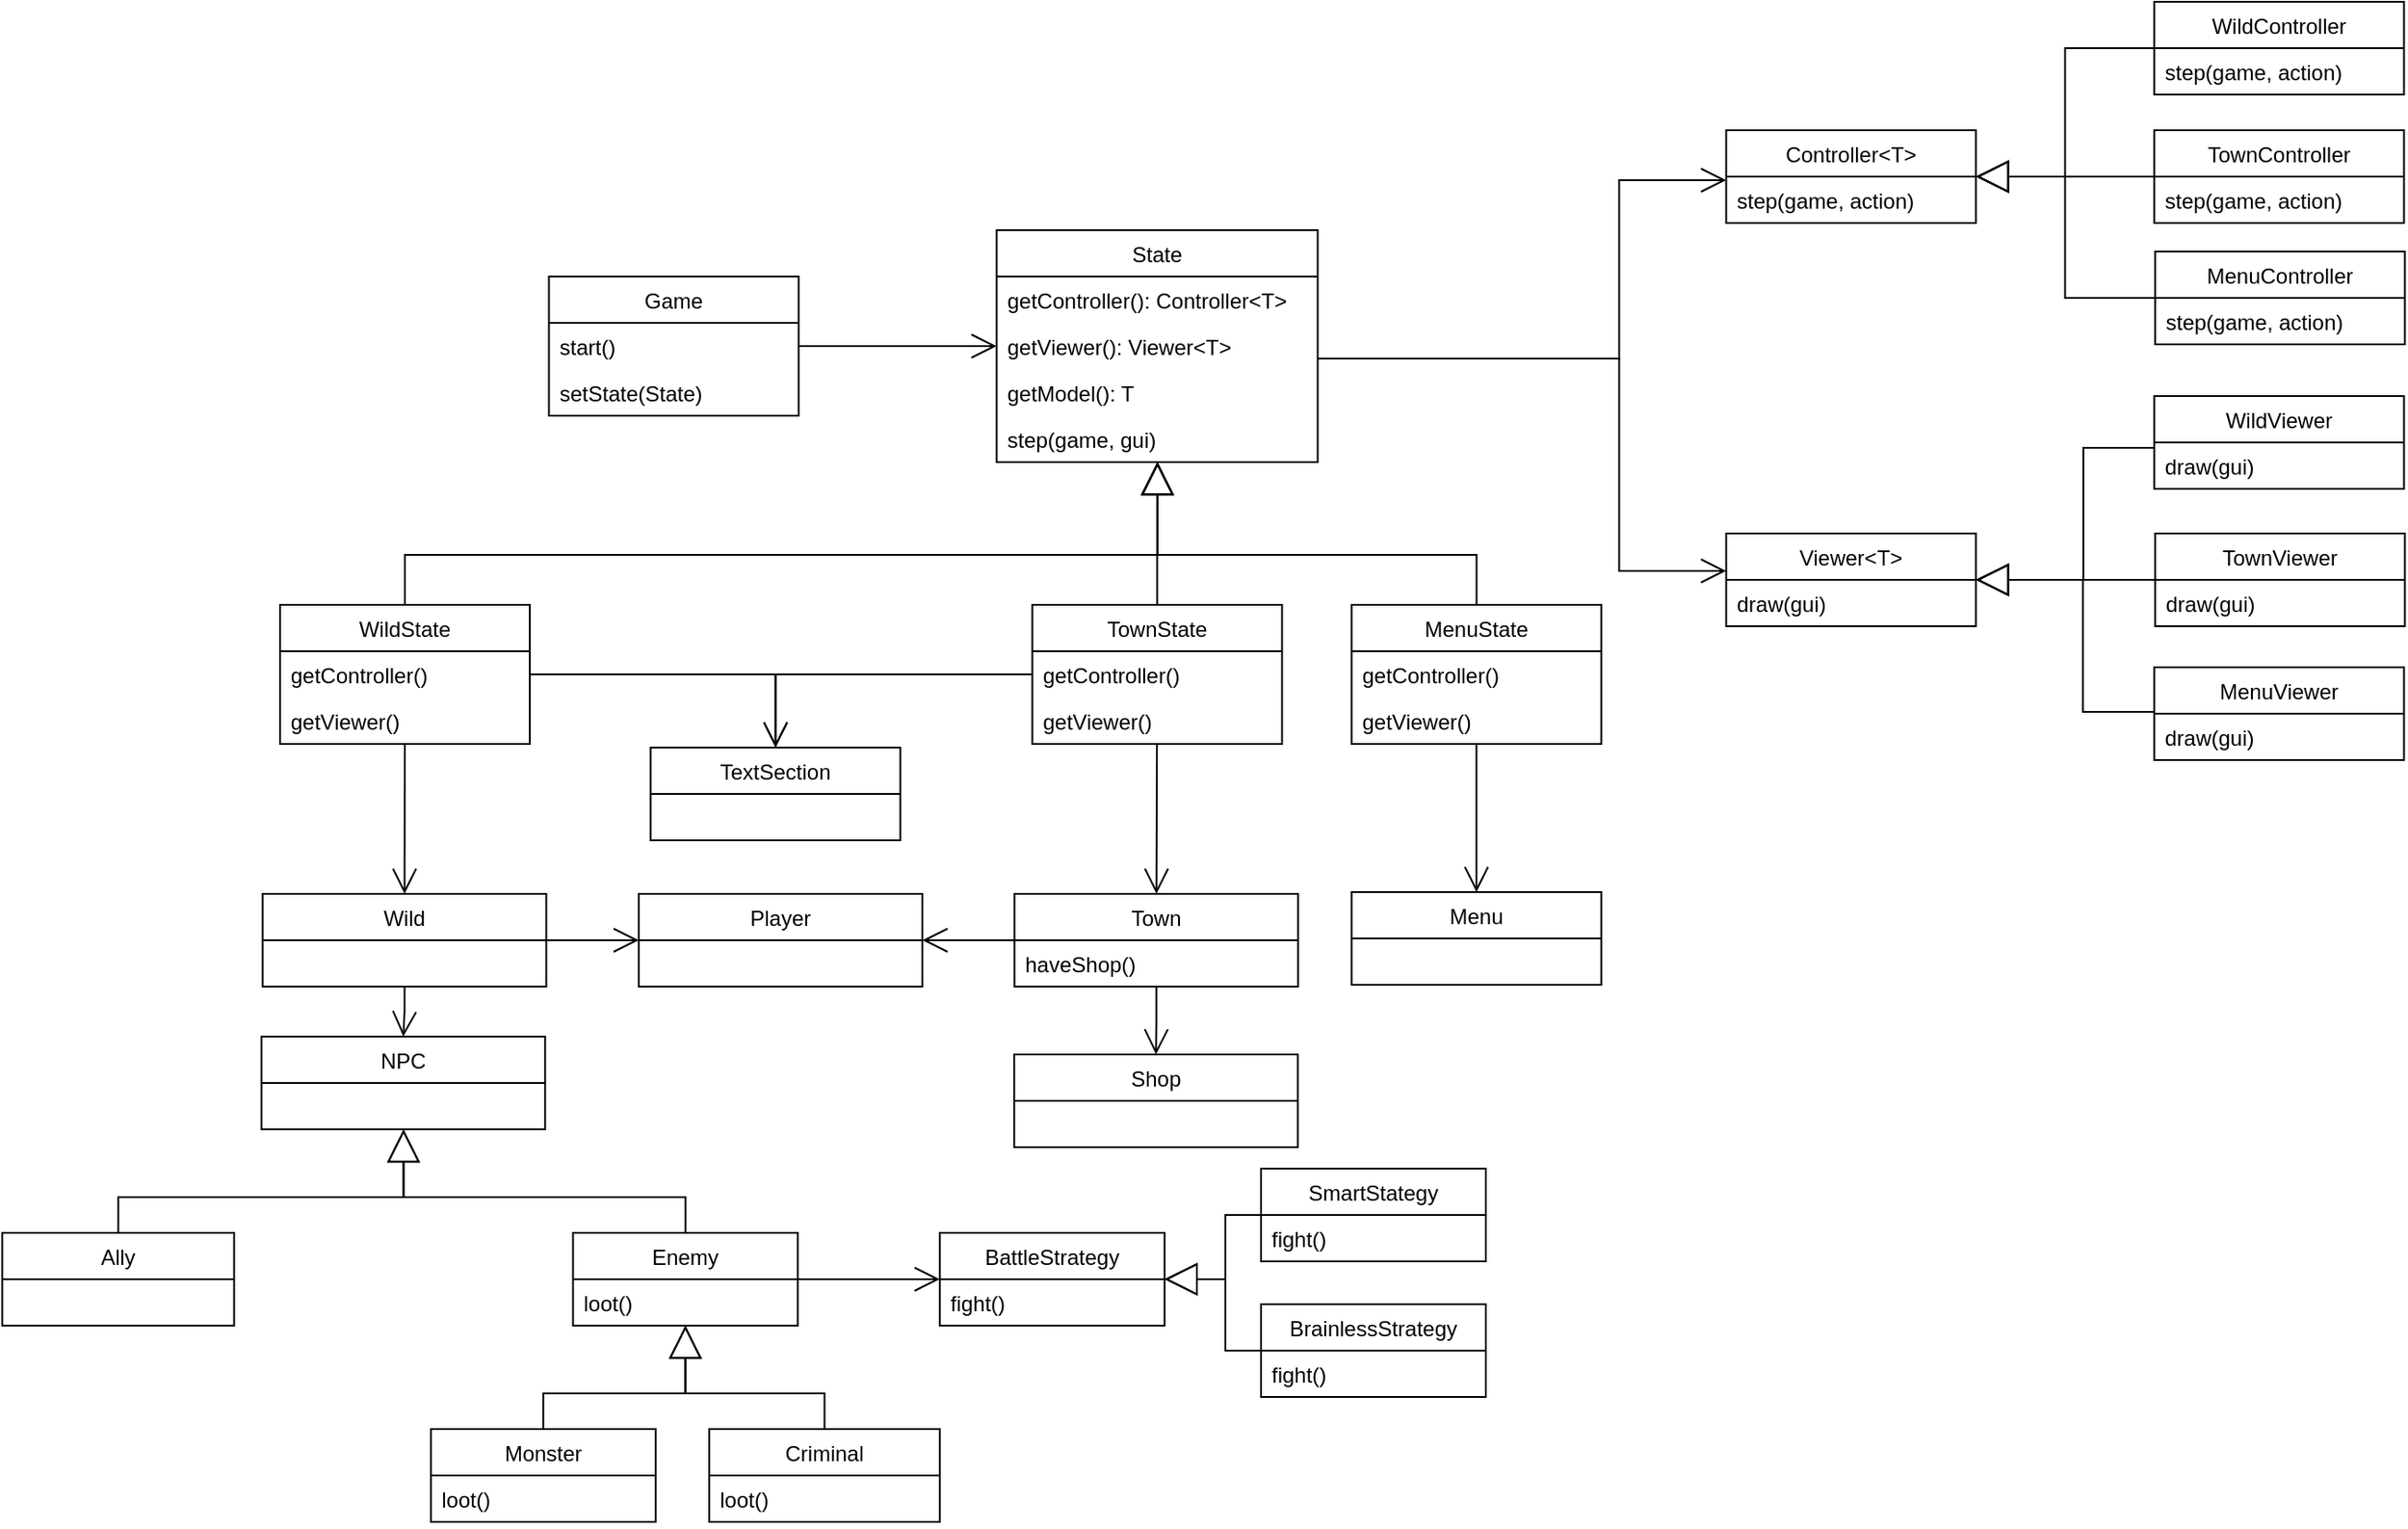 <mxfile version="20.6.0" type="device"><diagram id="C0NIx9-zeGw-J1NK4JFa" name="Page-1"><mxGraphModel dx="2475" dy="758" grid="1" gridSize="10" guides="1" tooltips="1" connect="1" arrows="1" fold="1" page="1" pageScale="1" pageWidth="827" pageHeight="1169" math="0" shadow="0"><root><mxCell id="0"/><mxCell id="1" parent="0"/><mxCell id="4NH8MDZ_IE3JicKiXLEK-101" value="" style="endArrow=open;endFill=1;endSize=12;html=1;rounded=0;edgeStyle=orthogonalEdgeStyle;" parent="1" source="j5W4iGdOj0tMCttZWlN1-1" target="j5W4iGdOj0tMCttZWlN1-5" edge="1"><mxGeometry width="160" relative="1" as="geometry"><mxPoint x="-269.25" y="300" as="sourcePoint"/><mxPoint x="-149.25" y="293" as="targetPoint"/><Array as="points"/></mxGeometry></mxCell><mxCell id="4NH8MDZ_IE3JicKiXLEK-110" value="" style="endArrow=open;endFill=1;endSize=12;html=1;rounded=0;" parent="1" source="j5W4iGdOj0tMCttZWlN1-16" target="j5W4iGdOj0tMCttZWlN1-19" edge="1"><mxGeometry width="160" relative="1" as="geometry"><mxPoint x="110.75" y="517.0" as="sourcePoint"/><mxPoint x="110.75" y="599" as="targetPoint"/></mxGeometry></mxCell><mxCell id="4NH8MDZ_IE3JicKiXLEK-118" value="" style="endArrow=open;endFill=1;endSize=12;html=1;rounded=0;edgeStyle=orthogonalEdgeStyle;" parent="1" source="j5W4iGdOj0tMCttZWlN1-5" target="j5W4iGdOj0tMCttZWlN1-77" edge="1"><mxGeometry width="160" relative="1" as="geometry"><mxPoint x="10.75" y="300.037" as="sourcePoint"/><mxPoint x="240.75" y="200" as="targetPoint"/><Array as="points"><mxPoint x="190.75" y="300"/><mxPoint x="190.75" y="200"/></Array></mxGeometry></mxCell><mxCell id="4NH8MDZ_IE3JicKiXLEK-119" value="" style="endArrow=open;endFill=1;endSize=12;html=1;rounded=0;edgeStyle=orthogonalEdgeStyle;" parent="1" source="j5W4iGdOj0tMCttZWlN1-5" target="j5W4iGdOj0tMCttZWlN1-81" edge="1"><mxGeometry width="160" relative="1" as="geometry"><mxPoint x="10.75" y="300.037" as="sourcePoint"/><mxPoint x="240.75" y="419.04" as="targetPoint"/><Array as="points"><mxPoint x="190.75" y="300"/><mxPoint x="190.75" y="419"/></Array></mxGeometry></mxCell><mxCell id="4NH8MDZ_IE3JicKiXLEK-120" value="" style="endArrow=block;endSize=16;endFill=0;html=1;rounded=0;edgeStyle=orthogonalEdgeStyle;" parent="1" source="j5W4iGdOj0tMCttZWlN1-84" target="j5W4iGdOj0tMCttZWlN1-77" edge="1"><mxGeometry width="160" relative="1" as="geometry"><mxPoint x="490.75" y="113.04" as="sourcePoint"/><mxPoint x="400.75" y="193.04" as="targetPoint"/><Array as="points"><mxPoint x="440.75" y="126"/><mxPoint x="440.75" y="198"/></Array></mxGeometry></mxCell><mxCell id="4NH8MDZ_IE3JicKiXLEK-121" value="" style="endArrow=block;endSize=16;endFill=0;html=1;rounded=0;edgeStyle=orthogonalEdgeStyle;" parent="1" source="j5W4iGdOj0tMCttZWlN1-86" target="j5W4iGdOj0tMCttZWlN1-77" edge="1"><mxGeometry width="160" relative="1" as="geometry"><mxPoint x="490.75" y="263.04" as="sourcePoint"/><mxPoint x="400.75" y="193.04" as="targetPoint"/><Array as="points"><mxPoint x="440.75" y="266"/><mxPoint x="440.75" y="198"/></Array></mxGeometry></mxCell><mxCell id="4NH8MDZ_IE3JicKiXLEK-122" value="" style="endArrow=block;endSize=16;endFill=0;html=1;rounded=0;edgeStyle=orthogonalEdgeStyle;" parent="1" source="j5W4iGdOj0tMCttZWlN1-90" target="j5W4iGdOj0tMCttZWlN1-81" edge="1"><mxGeometry width="160" relative="1" as="geometry"><mxPoint x="490.75" y="378.04" as="sourcePoint"/><mxPoint x="390.75" y="424.04" as="targetPoint"/><Array as="points"><mxPoint x="451" y="350"/><mxPoint x="451" y="424"/></Array></mxGeometry></mxCell><mxCell id="4NH8MDZ_IE3JicKiXLEK-123" value="" style="endArrow=block;endSize=16;endFill=0;html=1;rounded=0;edgeStyle=orthogonalEdgeStyle;" parent="1" source="j5W4iGdOj0tMCttZWlN1-88" target="j5W4iGdOj0tMCttZWlN1-81" edge="1"><mxGeometry x="-0.028" y="-20" width="160" relative="1" as="geometry"><mxPoint x="490.75" y="498.04" as="sourcePoint"/><mxPoint x="390.75" y="424.04" as="targetPoint"/><Array as="points"><mxPoint x="450.75" y="498"/><mxPoint x="450.75" y="424"/></Array><mxPoint as="offset"/></mxGeometry></mxCell><mxCell id="j5W4iGdOj0tMCttZWlN1-1" value="Game" style="swimlane;fontStyle=0;childLayout=stackLayout;horizontal=1;startSize=26;fillColor=none;horizontalStack=0;resizeParent=1;resizeParentMax=0;resizeLast=0;collapsible=1;marginBottom=0;" parent="1" vertex="1"><mxGeometry x="-409.25" y="254" width="140" height="78" as="geometry"/></mxCell><mxCell id="j5W4iGdOj0tMCttZWlN1-2" value="start()" style="text;strokeColor=none;fillColor=none;align=left;verticalAlign=top;spacingLeft=4;spacingRight=4;overflow=hidden;rotatable=0;points=[[0,0.5],[1,0.5]];portConstraint=eastwest;" parent="j5W4iGdOj0tMCttZWlN1-1" vertex="1"><mxGeometry y="26" width="140" height="26" as="geometry"/></mxCell><mxCell id="j5W4iGdOj0tMCttZWlN1-3" value="setState(State)" style="text;strokeColor=none;fillColor=none;align=left;verticalAlign=top;spacingLeft=4;spacingRight=4;overflow=hidden;rotatable=0;points=[[0,0.5],[1,0.5]];portConstraint=eastwest;" parent="j5W4iGdOj0tMCttZWlN1-1" vertex="1"><mxGeometry y="52" width="140" height="26" as="geometry"/></mxCell><mxCell id="j5W4iGdOj0tMCttZWlN1-5" value="State" style="swimlane;fontStyle=0;childLayout=stackLayout;horizontal=1;startSize=26;fillColor=none;horizontalStack=0;resizeParent=1;resizeParentMax=0;resizeLast=0;collapsible=1;marginBottom=0;" parent="1" vertex="1"><mxGeometry x="-158.25" y="228" width="180" height="130" as="geometry"/></mxCell><mxCell id="j5W4iGdOj0tMCttZWlN1-6" value="getController(): Controller&lt;T&gt;" style="text;strokeColor=none;fillColor=none;align=left;verticalAlign=top;spacingLeft=4;spacingRight=4;overflow=hidden;rotatable=0;points=[[0,0.5],[1,0.5]];portConstraint=eastwest;" parent="j5W4iGdOj0tMCttZWlN1-5" vertex="1"><mxGeometry y="26" width="180" height="26" as="geometry"/></mxCell><mxCell id="j5W4iGdOj0tMCttZWlN1-7" value="getViewer(): Viewer&lt;T&gt;" style="text;strokeColor=none;fillColor=none;align=left;verticalAlign=top;spacingLeft=4;spacingRight=4;overflow=hidden;rotatable=0;points=[[0,0.5],[1,0.5]];portConstraint=eastwest;" parent="j5W4iGdOj0tMCttZWlN1-5" vertex="1"><mxGeometry y="52" width="180" height="26" as="geometry"/></mxCell><mxCell id="j5W4iGdOj0tMCttZWlN1-8" value="getModel(): T" style="text;strokeColor=none;fillColor=none;align=left;verticalAlign=top;spacingLeft=4;spacingRight=4;overflow=hidden;rotatable=0;points=[[0,0.5],[1,0.5]];portConstraint=eastwest;" parent="j5W4iGdOj0tMCttZWlN1-5" vertex="1"><mxGeometry y="78" width="180" height="26" as="geometry"/></mxCell><mxCell id="j5W4iGdOj0tMCttZWlN1-9" value="step(game, gui)" style="text;strokeColor=none;fillColor=none;align=left;verticalAlign=top;spacingLeft=4;spacingRight=4;overflow=hidden;rotatable=0;points=[[0,0.5],[1,0.5]];portConstraint=eastwest;" parent="j5W4iGdOj0tMCttZWlN1-5" vertex="1"><mxGeometry y="104" width="180" height="26" as="geometry"/></mxCell><mxCell id="j5W4iGdOj0tMCttZWlN1-10" value="WildState" style="swimlane;fontStyle=0;childLayout=stackLayout;horizontal=1;startSize=26;fillColor=none;horizontalStack=0;resizeParent=1;resizeParentMax=0;resizeLast=0;collapsible=1;marginBottom=0;" parent="1" vertex="1"><mxGeometry x="-560" y="438" width="140" height="78" as="geometry"/></mxCell><mxCell id="j5W4iGdOj0tMCttZWlN1-11" value="getController()" style="text;strokeColor=none;fillColor=none;align=left;verticalAlign=top;spacingLeft=4;spacingRight=4;overflow=hidden;rotatable=0;points=[[0,0.5],[1,0.5]];portConstraint=eastwest;" parent="j5W4iGdOj0tMCttZWlN1-10" vertex="1"><mxGeometry y="26" width="140" height="26" as="geometry"/></mxCell><mxCell id="j5W4iGdOj0tMCttZWlN1-13" value="getViewer()" style="text;strokeColor=none;fillColor=none;align=left;verticalAlign=top;spacingLeft=4;spacingRight=4;overflow=hidden;rotatable=0;points=[[0,0.5],[1,0.5]];portConstraint=eastwest;" parent="j5W4iGdOj0tMCttZWlN1-10" vertex="1"><mxGeometry y="52" width="140" height="26" as="geometry"/></mxCell><mxCell id="j5W4iGdOj0tMCttZWlN1-16" value="MenuState" style="swimlane;fontStyle=0;childLayout=stackLayout;horizontal=1;startSize=26;fillColor=none;horizontalStack=0;resizeParent=1;resizeParentMax=0;resizeLast=0;collapsible=1;marginBottom=0;" parent="1" vertex="1"><mxGeometry x="40.75" y="438" width="140" height="78" as="geometry"/></mxCell><mxCell id="j5W4iGdOj0tMCttZWlN1-17" value="getController()" style="text;strokeColor=none;fillColor=none;align=left;verticalAlign=top;spacingLeft=4;spacingRight=4;overflow=hidden;rotatable=0;points=[[0,0.5],[1,0.5]];portConstraint=eastwest;" parent="j5W4iGdOj0tMCttZWlN1-16" vertex="1"><mxGeometry y="26" width="140" height="26" as="geometry"/></mxCell><mxCell id="j5W4iGdOj0tMCttZWlN1-18" value="getViewer()" style="text;strokeColor=none;fillColor=none;align=left;verticalAlign=top;spacingLeft=4;spacingRight=4;overflow=hidden;rotatable=0;points=[[0,0.5],[1,0.5]];portConstraint=eastwest;" parent="j5W4iGdOj0tMCttZWlN1-16" vertex="1"><mxGeometry y="52" width="140" height="26" as="geometry"/></mxCell><mxCell id="j5W4iGdOj0tMCttZWlN1-19" value="Menu" style="swimlane;fontStyle=0;childLayout=stackLayout;horizontal=1;startSize=26;fillColor=none;horizontalStack=0;resizeParent=1;resizeParentMax=0;resizeLast=0;collapsible=1;marginBottom=0;" parent="1" vertex="1"><mxGeometry x="40.75" y="599" width="140" height="52" as="geometry"/></mxCell><mxCell id="j5W4iGdOj0tMCttZWlN1-27" value="Town" style="swimlane;fontStyle=0;childLayout=stackLayout;horizontal=1;startSize=26;fillColor=none;horizontalStack=0;resizeParent=1;resizeParentMax=0;resizeLast=0;collapsible=1;marginBottom=0;" parent="1" vertex="1"><mxGeometry x="-148.25" y="600" width="159" height="52" as="geometry"/></mxCell><mxCell id="j5W4iGdOj0tMCttZWlN1-30" value="haveShop()" style="text;strokeColor=none;fillColor=none;align=left;verticalAlign=top;spacingLeft=4;spacingRight=4;overflow=hidden;rotatable=0;points=[[0,0.5],[1,0.5]];portConstraint=eastwest;" parent="j5W4iGdOj0tMCttZWlN1-27" vertex="1"><mxGeometry y="26" width="159" height="26" as="geometry"/></mxCell><mxCell id="j5W4iGdOj0tMCttZWlN1-31" value="Wild" style="swimlane;fontStyle=0;childLayout=stackLayout;horizontal=1;startSize=26;fillColor=none;horizontalStack=0;resizeParent=1;resizeParentMax=0;resizeLast=0;collapsible=1;marginBottom=0;" parent="1" vertex="1"><mxGeometry x="-569.75" y="600" width="159" height="52" as="geometry"/></mxCell><mxCell id="j5W4iGdOj0tMCttZWlN1-77" value="Controller&lt;T&gt;" style="swimlane;fontStyle=0;childLayout=stackLayout;horizontal=1;startSize=26;fillColor=none;horizontalStack=0;resizeParent=1;resizeParentMax=0;resizeLast=0;collapsible=1;marginBottom=0;" parent="1" vertex="1"><mxGeometry x="250.75" y="172" width="140" height="52" as="geometry"/></mxCell><mxCell id="j5W4iGdOj0tMCttZWlN1-78" value="step(game, action)" style="text;strokeColor=none;fillColor=none;align=left;verticalAlign=top;spacingLeft=4;spacingRight=4;overflow=hidden;rotatable=0;points=[[0,0.5],[1,0.5]];portConstraint=eastwest;" parent="j5W4iGdOj0tMCttZWlN1-77" vertex="1"><mxGeometry y="26" width="140" height="26" as="geometry"/></mxCell><mxCell id="j5W4iGdOj0tMCttZWlN1-81" value="Viewer&lt;T&gt;" style="swimlane;fontStyle=0;childLayout=stackLayout;horizontal=1;startSize=26;fillColor=none;horizontalStack=0;resizeParent=1;resizeParentMax=0;resizeLast=0;collapsible=1;marginBottom=0;" parent="1" vertex="1"><mxGeometry x="250.75" y="398" width="140" height="52" as="geometry"/></mxCell><mxCell id="j5W4iGdOj0tMCttZWlN1-82" value="draw(gui)" style="text;strokeColor=none;fillColor=none;align=left;verticalAlign=top;spacingLeft=4;spacingRight=4;overflow=hidden;rotatable=0;points=[[0,0.5],[1,0.5]];portConstraint=eastwest;" parent="j5W4iGdOj0tMCttZWlN1-81" vertex="1"><mxGeometry y="26" width="140" height="26" as="geometry"/></mxCell><mxCell id="j5W4iGdOj0tMCttZWlN1-84" value="WildController" style="swimlane;fontStyle=0;childLayout=stackLayout;horizontal=1;startSize=26;fillColor=none;horizontalStack=0;resizeParent=1;resizeParentMax=0;resizeLast=0;collapsible=1;marginBottom=0;" parent="1" vertex="1"><mxGeometry x="490.75" y="100" width="140" height="52" as="geometry"/></mxCell><mxCell id="j5W4iGdOj0tMCttZWlN1-85" value="step(game, action)" style="text;strokeColor=none;fillColor=none;align=left;verticalAlign=top;spacingLeft=4;spacingRight=4;overflow=hidden;rotatable=0;points=[[0,0.5],[1,0.5]];portConstraint=eastwest;" parent="j5W4iGdOj0tMCttZWlN1-84" vertex="1"><mxGeometry y="26" width="140" height="26" as="geometry"/></mxCell><mxCell id="j5W4iGdOj0tMCttZWlN1-86" value="MenuController" style="swimlane;fontStyle=0;childLayout=stackLayout;horizontal=1;startSize=26;fillColor=none;horizontalStack=0;resizeParent=1;resizeParentMax=0;resizeLast=0;collapsible=1;marginBottom=0;" parent="1" vertex="1"><mxGeometry x="491.25" y="240" width="140" height="52" as="geometry"/></mxCell><mxCell id="j5W4iGdOj0tMCttZWlN1-87" value="step(game, action)" style="text;strokeColor=none;fillColor=none;align=left;verticalAlign=top;spacingLeft=4;spacingRight=4;overflow=hidden;rotatable=0;points=[[0,0.5],[1,0.5]];portConstraint=eastwest;" parent="j5W4iGdOj0tMCttZWlN1-86" vertex="1"><mxGeometry y="26" width="140" height="26" as="geometry"/></mxCell><mxCell id="j5W4iGdOj0tMCttZWlN1-88" value="MenuViewer" style="swimlane;fontStyle=0;childLayout=stackLayout;horizontal=1;startSize=26;fillColor=none;horizontalStack=0;resizeParent=1;resizeParentMax=0;resizeLast=0;collapsible=1;marginBottom=0;" parent="1" vertex="1"><mxGeometry x="490.75" y="473" width="140" height="52" as="geometry"/></mxCell><mxCell id="j5W4iGdOj0tMCttZWlN1-89" value="draw(gui)" style="text;strokeColor=none;fillColor=none;align=left;verticalAlign=top;spacingLeft=4;spacingRight=4;overflow=hidden;rotatable=0;points=[[0,0.5],[1,0.5]];portConstraint=eastwest;" parent="j5W4iGdOj0tMCttZWlN1-88" vertex="1"><mxGeometry y="26" width="140" height="26" as="geometry"/></mxCell><mxCell id="j5W4iGdOj0tMCttZWlN1-90" value="WildViewer" style="swimlane;fontStyle=0;childLayout=stackLayout;horizontal=1;startSize=26;fillColor=none;horizontalStack=0;resizeParent=1;resizeParentMax=0;resizeLast=0;collapsible=1;marginBottom=0;" parent="1" vertex="1"><mxGeometry x="490.75" y="321" width="140" height="52" as="geometry"/></mxCell><mxCell id="j5W4iGdOj0tMCttZWlN1-91" value="draw(gui)" style="text;strokeColor=none;fillColor=none;align=left;verticalAlign=top;spacingLeft=4;spacingRight=4;overflow=hidden;rotatable=0;points=[[0,0.5],[1,0.5]];portConstraint=eastwest;" parent="j5W4iGdOj0tMCttZWlN1-90" vertex="1"><mxGeometry y="26" width="140" height="26" as="geometry"/></mxCell><mxCell id="j5W4iGdOj0tMCttZWlN1-92" value="TextSection" style="swimlane;fontStyle=0;childLayout=stackLayout;horizontal=1;startSize=26;fillColor=none;horizontalStack=0;resizeParent=1;resizeParentMax=0;resizeLast=0;collapsible=1;marginBottom=0;" parent="1" vertex="1"><mxGeometry x="-352.25" y="518" width="140" height="52" as="geometry"/></mxCell><mxCell id="dI0IBVbaLa2eeUjJOIV0-1" value="Player" style="swimlane;fontStyle=0;childLayout=stackLayout;horizontal=1;startSize=26;fillColor=none;horizontalStack=0;resizeParent=1;resizeParentMax=0;resizeLast=0;collapsible=1;marginBottom=0;" vertex="1" parent="1"><mxGeometry x="-358.87" y="600" width="159" height="52" as="geometry"/></mxCell><mxCell id="dI0IBVbaLa2eeUjJOIV0-3" value="Shop" style="swimlane;fontStyle=0;childLayout=stackLayout;horizontal=1;startSize=26;fillColor=none;horizontalStack=0;resizeParent=1;resizeParentMax=0;resizeLast=0;collapsible=1;marginBottom=0;" vertex="1" parent="1"><mxGeometry x="-148.38" y="690" width="159" height="52" as="geometry"/></mxCell><mxCell id="dI0IBVbaLa2eeUjJOIV0-7" value="" style="endArrow=open;endFill=1;endSize=12;html=1;rounded=0;edgeStyle=orthogonalEdgeStyle;" edge="1" parent="1" source="j5W4iGdOj0tMCttZWlN1-27" target="dI0IBVbaLa2eeUjJOIV0-3"><mxGeometry width="160" relative="1" as="geometry"><mxPoint x="-30" y="740" as="sourcePoint"/><mxPoint x="130" y="740" as="targetPoint"/></mxGeometry></mxCell><mxCell id="dI0IBVbaLa2eeUjJOIV0-9" value="NPC" style="swimlane;fontStyle=0;childLayout=stackLayout;horizontal=1;startSize=26;fillColor=none;horizontalStack=0;resizeParent=1;resizeParentMax=0;resizeLast=0;collapsible=1;marginBottom=0;" vertex="1" parent="1"><mxGeometry x="-570.37" y="680" width="159" height="52" as="geometry"/></mxCell><mxCell id="dI0IBVbaLa2eeUjJOIV0-14" value="Monster" style="swimlane;fontStyle=0;childLayout=stackLayout;horizontal=1;startSize=26;fillColor=none;horizontalStack=0;resizeParent=1;resizeParentMax=0;resizeLast=0;collapsible=1;marginBottom=0;" vertex="1" parent="1"><mxGeometry x="-475.37" y="900" width="126" height="52" as="geometry"/></mxCell><mxCell id="dI0IBVbaLa2eeUjJOIV0-15" value="loot()" style="text;strokeColor=none;fillColor=none;align=left;verticalAlign=top;spacingLeft=4;spacingRight=4;overflow=hidden;rotatable=0;points=[[0,0.5],[1,0.5]];portConstraint=eastwest;" vertex="1" parent="dI0IBVbaLa2eeUjJOIV0-14"><mxGeometry y="26" width="126" height="26" as="geometry"/></mxCell><mxCell id="dI0IBVbaLa2eeUjJOIV0-16" value="Criminal" style="swimlane;fontStyle=0;childLayout=stackLayout;horizontal=1;startSize=26;fillColor=none;horizontalStack=0;resizeParent=1;resizeParentMax=0;resizeLast=0;collapsible=1;marginBottom=0;" vertex="1" parent="1"><mxGeometry x="-319.37" y="900" width="129.25" height="52" as="geometry"/></mxCell><mxCell id="dI0IBVbaLa2eeUjJOIV0-17" value="loot()" style="text;strokeColor=none;fillColor=none;align=left;verticalAlign=top;spacingLeft=4;spacingRight=4;overflow=hidden;rotatable=0;points=[[0,0.5],[1,0.5]];portConstraint=eastwest;" vertex="1" parent="dI0IBVbaLa2eeUjJOIV0-16"><mxGeometry y="26" width="129.25" height="26" as="geometry"/></mxCell><mxCell id="dI0IBVbaLa2eeUjJOIV0-18" value="Ally" style="swimlane;fontStyle=0;childLayout=stackLayout;horizontal=1;startSize=26;fillColor=none;horizontalStack=0;resizeParent=1;resizeParentMax=0;resizeLast=0;collapsible=1;marginBottom=0;" vertex="1" parent="1"><mxGeometry x="-715.75" y="790" width="130" height="52" as="geometry"/></mxCell><mxCell id="dI0IBVbaLa2eeUjJOIV0-26" value="" style="endArrow=open;endFill=1;endSize=12;html=1;rounded=0;edgeStyle=orthogonalEdgeStyle;" edge="1" parent="1" source="j5W4iGdOj0tMCttZWlN1-31" target="dI0IBVbaLa2eeUjJOIV0-1"><mxGeometry width="160" relative="1" as="geometry"><mxPoint x="-292.07" y="694" as="sourcePoint"/><mxPoint x="-651.25" y="780" as="targetPoint"/></mxGeometry></mxCell><mxCell id="dI0IBVbaLa2eeUjJOIV0-27" value="" style="endArrow=open;endFill=1;endSize=12;html=1;rounded=0;edgeStyle=orthogonalEdgeStyle;" edge="1" parent="1" source="j5W4iGdOj0tMCttZWlN1-31" target="dI0IBVbaLa2eeUjJOIV0-9"><mxGeometry width="160" relative="1" as="geometry"><mxPoint x="-518.068" y="714" as="sourcePoint"/><mxPoint x="-573.341" y="790" as="targetPoint"/></mxGeometry></mxCell><mxCell id="dI0IBVbaLa2eeUjJOIV0-28" value="" style="endArrow=open;endFill=1;endSize=12;html=1;rounded=0;edgeStyle=orthogonalEdgeStyle;" edge="1" parent="1" source="j5W4iGdOj0tMCttZWlN1-27" target="dI0IBVbaLa2eeUjJOIV0-1"><mxGeometry width="160" relative="1" as="geometry"><mxPoint x="-499.75" y="662" as="sourcePoint"/><mxPoint x="-396.62" y="662" as="targetPoint"/></mxGeometry></mxCell><mxCell id="dI0IBVbaLa2eeUjJOIV0-29" value="" style="endArrow=block;endSize=16;endFill=0;html=1;rounded=0;edgeStyle=orthogonalEdgeStyle;" edge="1" parent="1" source="dI0IBVbaLa2eeUjJOIV0-18" target="dI0IBVbaLa2eeUjJOIV0-9"><mxGeometry x="-0.375" y="-80" width="160" relative="1" as="geometry"><mxPoint x="-441.75" y="815.64" as="sourcePoint"/><mxPoint x="-281.75" y="815.64" as="targetPoint"/><Array as="points"><mxPoint x="-650.75" y="770"/><mxPoint x="-490.75" y="770"/></Array><mxPoint as="offset"/></mxGeometry></mxCell><mxCell id="dI0IBVbaLa2eeUjJOIV0-31" value="Enemy" style="swimlane;fontStyle=0;childLayout=stackLayout;horizontal=1;startSize=26;fillColor=none;horizontalStack=0;resizeParent=1;resizeParentMax=0;resizeLast=0;collapsible=1;marginBottom=0;" vertex="1" parent="1"><mxGeometry x="-395.75" y="790" width="126" height="52" as="geometry"/></mxCell><mxCell id="dI0IBVbaLa2eeUjJOIV0-32" value="loot()" style="text;strokeColor=none;fillColor=none;align=left;verticalAlign=top;spacingLeft=4;spacingRight=4;overflow=hidden;rotatable=0;points=[[0,0.5],[1,0.5]];portConstraint=eastwest;" vertex="1" parent="dI0IBVbaLa2eeUjJOIV0-31"><mxGeometry y="26" width="126" height="26" as="geometry"/></mxCell><mxCell id="dI0IBVbaLa2eeUjJOIV0-33" value="" style="endArrow=block;endSize=16;endFill=0;html=1;rounded=0;edgeStyle=orthogonalEdgeStyle;" edge="1" parent="1" source="dI0IBVbaLa2eeUjJOIV0-31" target="dI0IBVbaLa2eeUjJOIV0-9"><mxGeometry x="-0.375" y="-80" width="160" relative="1" as="geometry"><mxPoint x="-531.178" y="800" as="sourcePoint"/><mxPoint x="-496.442" y="742" as="targetPoint"/><mxPoint as="offset"/><Array as="points"><mxPoint x="-332.75" y="770"/><mxPoint x="-490.75" y="770"/></Array></mxGeometry></mxCell><mxCell id="dI0IBVbaLa2eeUjJOIV0-34" value="" style="endArrow=block;endSize=16;endFill=0;html=1;rounded=0;edgeStyle=orthogonalEdgeStyle;" edge="1" parent="1" source="dI0IBVbaLa2eeUjJOIV0-14" target="dI0IBVbaLa2eeUjJOIV0-31"><mxGeometry x="-0.375" y="-80" width="160" relative="1" as="geometry"><mxPoint x="-332.938" y="918" as="sourcePoint"/><mxPoint x="-333.002" y="860" as="targetPoint"/><mxPoint as="offset"/><Array as="points"><mxPoint x="-412.75" y="880"/><mxPoint x="-332.75" y="880"/></Array></mxGeometry></mxCell><mxCell id="dI0IBVbaLa2eeUjJOIV0-35" value="" style="endArrow=block;endSize=16;endFill=0;html=1;rounded=0;edgeStyle=orthogonalEdgeStyle;" edge="1" parent="1" source="dI0IBVbaLa2eeUjJOIV0-16" target="dI0IBVbaLa2eeUjJOIV0-31"><mxGeometry x="-0.375" y="-80" width="160" relative="1" as="geometry"><mxPoint x="-379.369" y="890" as="sourcePoint"/><mxPoint x="-345.751" y="852" as="targetPoint"/><mxPoint as="offset"/><Array as="points"><mxPoint x="-254.75" y="880"/><mxPoint x="-332.75" y="880"/></Array></mxGeometry></mxCell><mxCell id="dI0IBVbaLa2eeUjJOIV0-36" value="TownState" style="swimlane;fontStyle=0;childLayout=stackLayout;horizontal=1;startSize=26;fillColor=none;horizontalStack=0;resizeParent=1;resizeParentMax=0;resizeLast=0;collapsible=1;marginBottom=0;" vertex="1" parent="1"><mxGeometry x="-138.25" y="438" width="140" height="78" as="geometry"/></mxCell><mxCell id="dI0IBVbaLa2eeUjJOIV0-37" value="getController()" style="text;strokeColor=none;fillColor=none;align=left;verticalAlign=top;spacingLeft=4;spacingRight=4;overflow=hidden;rotatable=0;points=[[0,0.5],[1,0.5]];portConstraint=eastwest;" vertex="1" parent="dI0IBVbaLa2eeUjJOIV0-36"><mxGeometry y="26" width="140" height="26" as="geometry"/></mxCell><mxCell id="dI0IBVbaLa2eeUjJOIV0-38" value="getViewer()" style="text;strokeColor=none;fillColor=none;align=left;verticalAlign=top;spacingLeft=4;spacingRight=4;overflow=hidden;rotatable=0;points=[[0,0.5],[1,0.5]];portConstraint=eastwest;" vertex="1" parent="dI0IBVbaLa2eeUjJOIV0-36"><mxGeometry y="52" width="140" height="26" as="geometry"/></mxCell><mxCell id="dI0IBVbaLa2eeUjJOIV0-39" value="" style="endArrow=block;endSize=16;endFill=0;html=1;rounded=0;" edge="1" parent="1" source="dI0IBVbaLa2eeUjJOIV0-36" target="j5W4iGdOj0tMCttZWlN1-5"><mxGeometry width="160" relative="1" as="geometry"><mxPoint x="-259.273" y="448" as="sourcePoint"/><mxPoint x="-58.97" y="368" as="targetPoint"/></mxGeometry></mxCell><mxCell id="dI0IBVbaLa2eeUjJOIV0-41" value="" style="endArrow=block;endSize=16;endFill=0;html=1;rounded=0;edgeStyle=orthogonalEdgeStyle;" edge="1" parent="1" source="j5W4iGdOj0tMCttZWlN1-16" target="j5W4iGdOj0tMCttZWlN1-5"><mxGeometry width="160" relative="1" as="geometry"><mxPoint x="-58.25" y="448" as="sourcePoint"/><mxPoint x="-58.25" y="368" as="targetPoint"/><Array as="points"><mxPoint x="111" y="410"/><mxPoint x="-68" y="410"/></Array></mxGeometry></mxCell><mxCell id="dI0IBVbaLa2eeUjJOIV0-42" value="" style="endArrow=block;endSize=16;endFill=0;html=1;rounded=0;edgeStyle=orthogonalEdgeStyle;" edge="1" parent="1" source="j5W4iGdOj0tMCttZWlN1-10" target="j5W4iGdOj0tMCttZWlN1-5"><mxGeometry width="160" relative="1" as="geometry"><mxPoint x="82.81" y="448" as="sourcePoint"/><mxPoint x="4.984" y="368" as="targetPoint"/><Array as="points"><mxPoint x="-490" y="410"/><mxPoint x="-68" y="410"/></Array></mxGeometry></mxCell><mxCell id="dI0IBVbaLa2eeUjJOIV0-43" value="" style="endArrow=open;endFill=1;endSize=12;html=1;rounded=0;edgeStyle=orthogonalEdgeStyle;" edge="1" parent="1" source="j5W4iGdOj0tMCttZWlN1-10" target="j5W4iGdOj0tMCttZWlN1-92"><mxGeometry width="160" relative="1" as="geometry"><mxPoint x="-85" y="1176.0" as="sourcePoint"/><mxPoint x="15.88" y="1176.0" as="targetPoint"/></mxGeometry></mxCell><mxCell id="dI0IBVbaLa2eeUjJOIV0-44" value="" style="endArrow=open;endFill=1;endSize=12;html=1;rounded=0;edgeStyle=orthogonalEdgeStyle;" edge="1" parent="1" source="dI0IBVbaLa2eeUjJOIV0-36" target="j5W4iGdOj0tMCttZWlN1-92"><mxGeometry width="160" relative="1" as="geometry"><mxPoint x="-300" y="487.0" as="sourcePoint"/><mxPoint x="-214.182" y="568" as="targetPoint"/></mxGeometry></mxCell><mxCell id="dI0IBVbaLa2eeUjJOIV0-45" value="" style="endArrow=open;endFill=1;endSize=12;html=1;rounded=0;" edge="1" parent="1" source="dI0IBVbaLa2eeUjJOIV0-36" target="j5W4iGdOj0tMCttZWlN1-27"><mxGeometry width="160" relative="1" as="geometry"><mxPoint x="120.75" y="526.0" as="sourcePoint"/><mxPoint x="120.75" y="609" as="targetPoint"/></mxGeometry></mxCell><mxCell id="dI0IBVbaLa2eeUjJOIV0-46" value="" style="endArrow=open;endFill=1;endSize=12;html=1;rounded=0;" edge="1" parent="1" source="j5W4iGdOj0tMCttZWlN1-10" target="j5W4iGdOj0tMCttZWlN1-31"><mxGeometry width="160" relative="1" as="geometry"><mxPoint x="-58.381" y="526" as="sourcePoint"/><mxPoint x="-58.663" y="610" as="targetPoint"/></mxGeometry></mxCell><mxCell id="dI0IBVbaLa2eeUjJOIV0-47" value="TownController" style="swimlane;fontStyle=0;childLayout=stackLayout;horizontal=1;startSize=26;fillColor=none;horizontalStack=0;resizeParent=1;resizeParentMax=0;resizeLast=0;collapsible=1;marginBottom=0;" vertex="1" parent="1"><mxGeometry x="490.75" y="172" width="140" height="52" as="geometry"/></mxCell><mxCell id="dI0IBVbaLa2eeUjJOIV0-48" value="step(game, action)" style="text;strokeColor=none;fillColor=none;align=left;verticalAlign=top;spacingLeft=4;spacingRight=4;overflow=hidden;rotatable=0;points=[[0,0.5],[1,0.5]];portConstraint=eastwest;" vertex="1" parent="dI0IBVbaLa2eeUjJOIV0-47"><mxGeometry y="26" width="140" height="26" as="geometry"/></mxCell><mxCell id="dI0IBVbaLa2eeUjJOIV0-49" value="" style="endArrow=block;endSize=16;endFill=0;html=1;rounded=0;" edge="1" parent="1" source="dI0IBVbaLa2eeUjJOIV0-47" target="j5W4iGdOj0tMCttZWlN1-77"><mxGeometry width="160" relative="1" as="geometry"><mxPoint x="500.75" y="136" as="sourcePoint"/><mxPoint x="400.75" y="208" as="targetPoint"/></mxGeometry></mxCell><mxCell id="dI0IBVbaLa2eeUjJOIV0-50" value="TownViewer" style="swimlane;fontStyle=0;childLayout=stackLayout;horizontal=1;startSize=26;fillColor=none;horizontalStack=0;resizeParent=1;resizeParentMax=0;resizeLast=0;collapsible=1;marginBottom=0;" vertex="1" parent="1"><mxGeometry x="491.25" y="398" width="140" height="52" as="geometry"/></mxCell><mxCell id="dI0IBVbaLa2eeUjJOIV0-51" value="draw(gui)" style="text;strokeColor=none;fillColor=none;align=left;verticalAlign=top;spacingLeft=4;spacingRight=4;overflow=hidden;rotatable=0;points=[[0,0.5],[1,0.5]];portConstraint=eastwest;" vertex="1" parent="dI0IBVbaLa2eeUjJOIV0-50"><mxGeometry y="26" width="140" height="26" as="geometry"/></mxCell><mxCell id="dI0IBVbaLa2eeUjJOIV0-52" value="" style="endArrow=block;endSize=16;endFill=0;html=1;rounded=0;" edge="1" parent="1" source="dI0IBVbaLa2eeUjJOIV0-50" target="j5W4iGdOj0tMCttZWlN1-81"><mxGeometry width="160" relative="1" as="geometry"><mxPoint x="500.75" y="208" as="sourcePoint"/><mxPoint x="400.75" y="208" as="targetPoint"/></mxGeometry></mxCell><mxCell id="dI0IBVbaLa2eeUjJOIV0-53" value="BattleStrategy" style="swimlane;fontStyle=0;childLayout=stackLayout;horizontal=1;startSize=26;fillColor=none;horizontalStack=0;resizeParent=1;resizeParentMax=0;resizeLast=0;collapsible=1;marginBottom=0;" vertex="1" parent="1"><mxGeometry x="-190.12" y="790" width="126" height="52" as="geometry"/></mxCell><mxCell id="dI0IBVbaLa2eeUjJOIV0-54" value="fight()" style="text;strokeColor=none;fillColor=none;align=left;verticalAlign=top;spacingLeft=4;spacingRight=4;overflow=hidden;rotatable=0;points=[[0,0.5],[1,0.5]];portConstraint=eastwest;" vertex="1" parent="dI0IBVbaLa2eeUjJOIV0-53"><mxGeometry y="26" width="126" height="26" as="geometry"/></mxCell><mxCell id="dI0IBVbaLa2eeUjJOIV0-56" value="" style="endArrow=open;endFill=1;endSize=12;html=1;rounded=0;" edge="1" parent="1" source="dI0IBVbaLa2eeUjJOIV0-31" target="dI0IBVbaLa2eeUjJOIV0-53"><mxGeometry width="160" relative="1" as="geometry"><mxPoint x="-242" y="780" as="sourcePoint"/><mxPoint x="-190.12" y="780" as="targetPoint"/></mxGeometry></mxCell><mxCell id="dI0IBVbaLa2eeUjJOIV0-57" value="SmartStategy" style="swimlane;fontStyle=0;childLayout=stackLayout;horizontal=1;startSize=26;fillColor=none;horizontalStack=0;resizeParent=1;resizeParentMax=0;resizeLast=0;collapsible=1;marginBottom=0;" vertex="1" parent="1"><mxGeometry x="-10" y="754" width="126" height="52" as="geometry"/></mxCell><mxCell id="dI0IBVbaLa2eeUjJOIV0-58" value="fight()" style="text;strokeColor=none;fillColor=none;align=left;verticalAlign=top;spacingLeft=4;spacingRight=4;overflow=hidden;rotatable=0;points=[[0,0.5],[1,0.5]];portConstraint=eastwest;" vertex="1" parent="dI0IBVbaLa2eeUjJOIV0-57"><mxGeometry y="26" width="126" height="26" as="geometry"/></mxCell><mxCell id="dI0IBVbaLa2eeUjJOIV0-59" value="BrainlessStrategy" style="swimlane;fontStyle=0;childLayout=stackLayout;horizontal=1;startSize=26;fillColor=none;horizontalStack=0;resizeParent=1;resizeParentMax=0;resizeLast=0;collapsible=1;marginBottom=0;" vertex="1" parent="1"><mxGeometry x="-10" y="830" width="126" height="52" as="geometry"/></mxCell><mxCell id="dI0IBVbaLa2eeUjJOIV0-60" value="fight()" style="text;strokeColor=none;fillColor=none;align=left;verticalAlign=top;spacingLeft=4;spacingRight=4;overflow=hidden;rotatable=0;points=[[0,0.5],[1,0.5]];portConstraint=eastwest;" vertex="1" parent="dI0IBVbaLa2eeUjJOIV0-59"><mxGeometry y="26" width="126" height="26" as="geometry"/></mxCell><mxCell id="dI0IBVbaLa2eeUjJOIV0-62" value="" style="endArrow=block;endSize=16;endFill=0;html=1;rounded=0;edgeStyle=orthogonalEdgeStyle;" edge="1" parent="1" source="dI0IBVbaLa2eeUjJOIV0-57" target="dI0IBVbaLa2eeUjJOIV0-53"><mxGeometry x="-0.375" y="-80" width="160" relative="1" as="geometry"><mxPoint x="-244.759" y="910" as="sourcePoint"/><mxPoint x="-322.759" y="852" as="targetPoint"/><mxPoint as="offset"/><Array as="points"><mxPoint x="-30" y="780"/><mxPoint x="-30" y="816"/></Array></mxGeometry></mxCell><mxCell id="dI0IBVbaLa2eeUjJOIV0-63" value="" style="endArrow=block;endSize=16;endFill=0;html=1;rounded=0;edgeStyle=orthogonalEdgeStyle;" edge="1" parent="1" source="dI0IBVbaLa2eeUjJOIV0-59" target="dI0IBVbaLa2eeUjJOIV0-53"><mxGeometry x="-0.375" y="-80" width="160" relative="1" as="geometry"><mxPoint x="-2.274e-13" y="796.034" as="sourcePoint"/><mxPoint x="-54.12" y="826.034" as="targetPoint"/><mxPoint as="offset"/><Array as="points"><mxPoint x="-30" y="856"/><mxPoint x="-30" y="816"/></Array></mxGeometry></mxCell></root></mxGraphModel></diagram></mxfile>